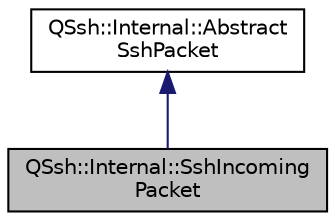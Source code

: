 digraph "QSsh::Internal::SshIncomingPacket"
{
  edge [fontname="Helvetica",fontsize="10",labelfontname="Helvetica",labelfontsize="10"];
  node [fontname="Helvetica",fontsize="10",shape=record];
  Node2 [label="QSsh::Internal::SshIncoming\lPacket",height=0.2,width=0.4,color="black", fillcolor="grey75", style="filled", fontcolor="black"];
  Node3 -> Node2 [dir="back",color="midnightblue",fontsize="10",style="solid"];
  Node3 [label="QSsh::Internal::Abstract\lSshPacket",height=0.2,width=0.4,color="black", fillcolor="white", style="filled",URL="$class_q_ssh_1_1_internal_1_1_abstract_ssh_packet.html"];
}
